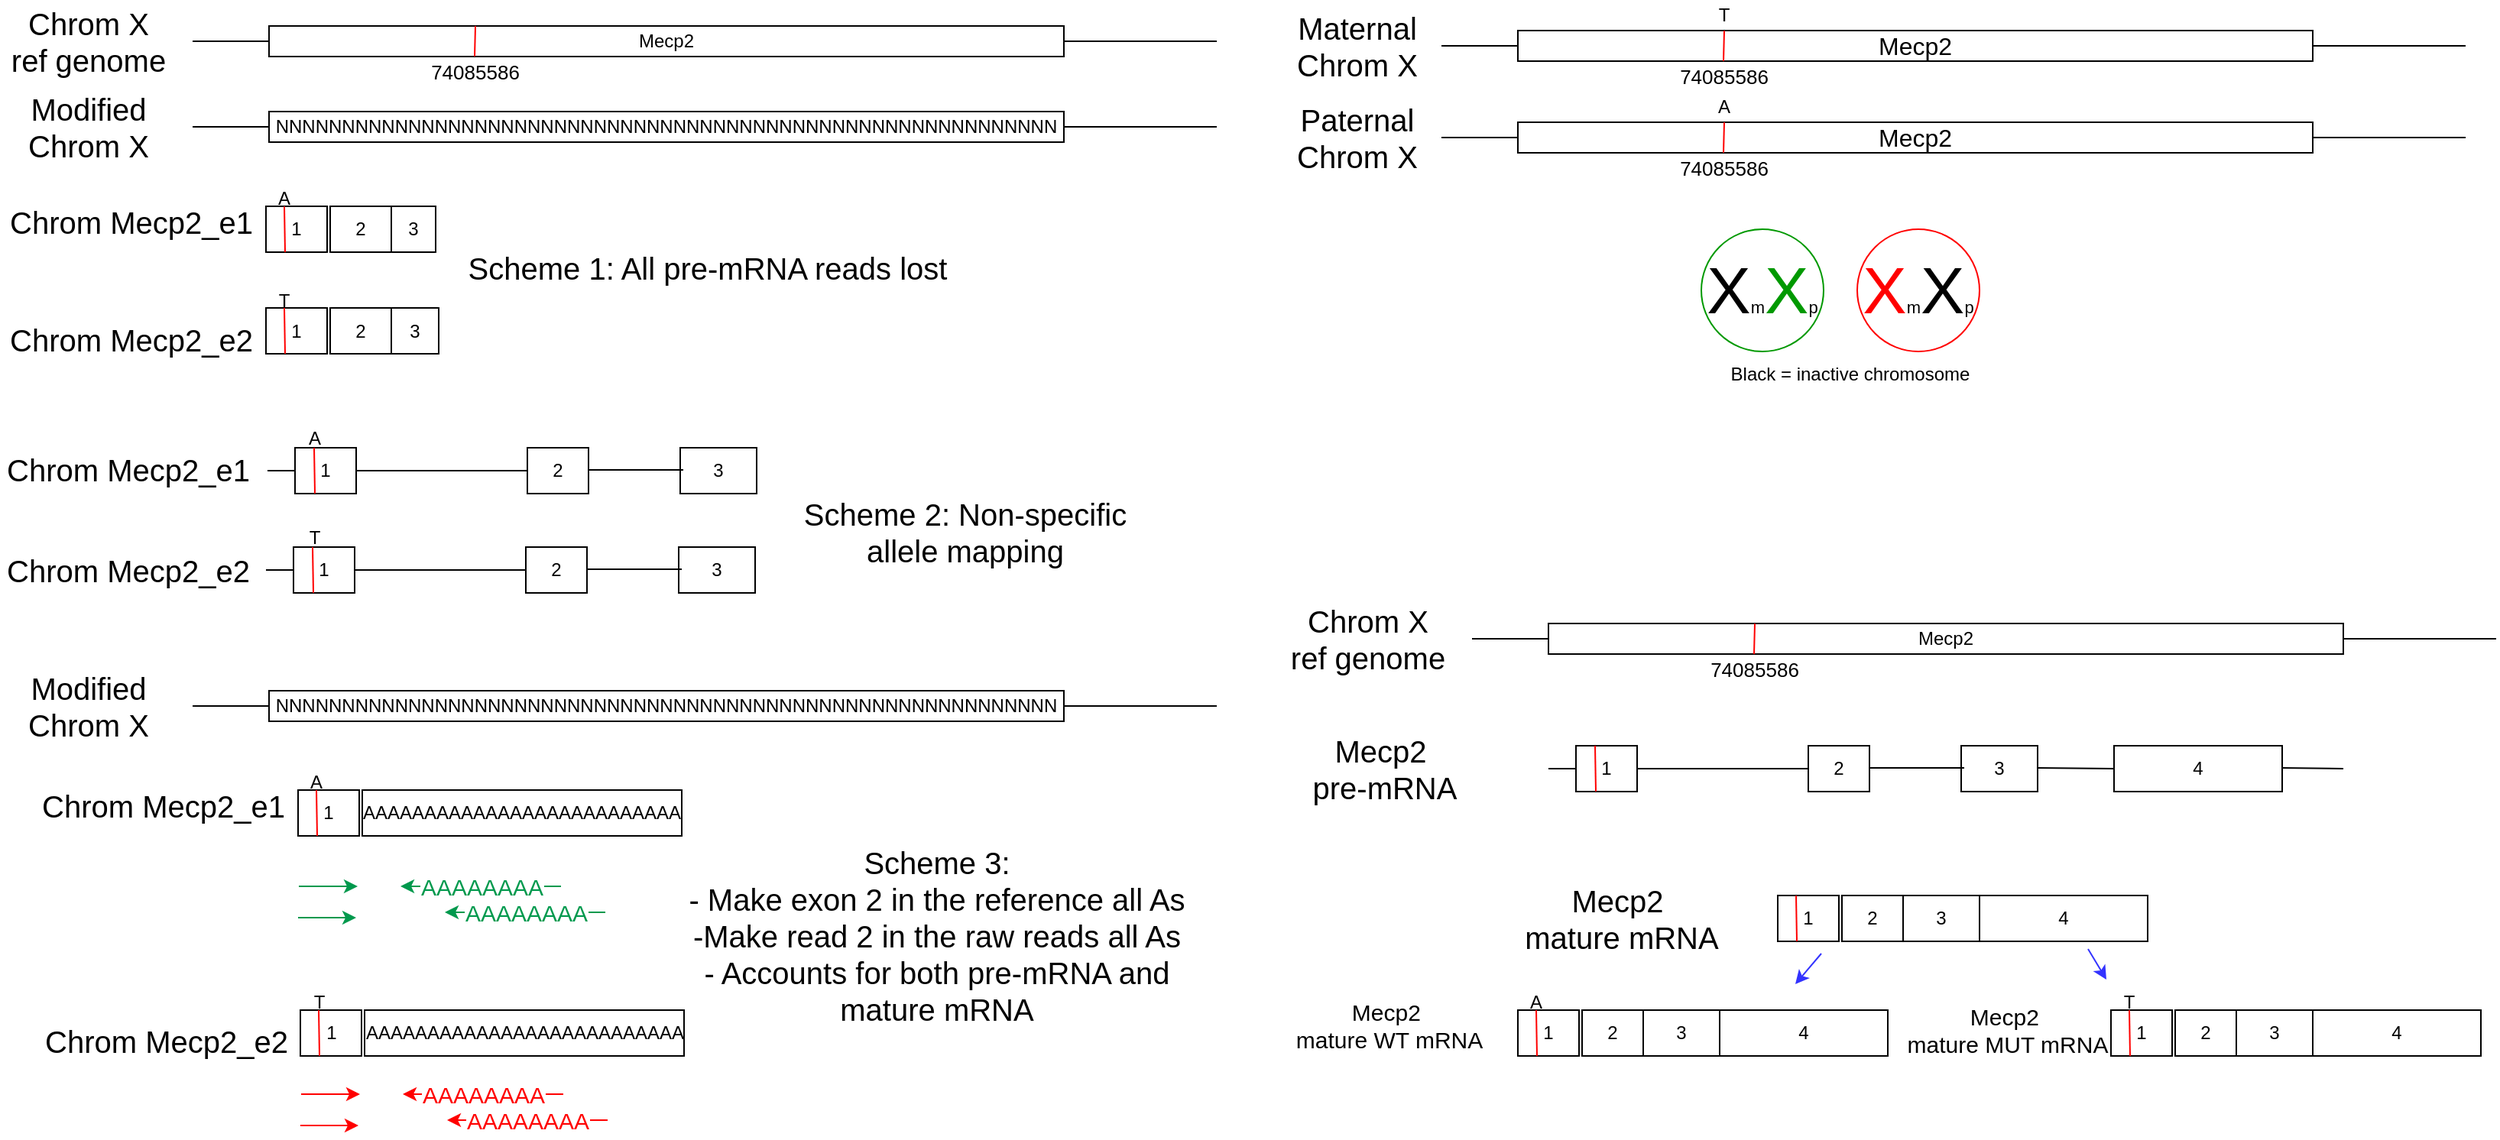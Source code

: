 <mxfile version="14.9.2" type="github"><diagram id="Anf3gy1kWT94jytANxHj" name="Page-1"><mxGraphModel dx="1983" dy="656" grid="0" gridSize="10" guides="1" tooltips="1" connect="1" arrows="1" fold="1" page="1" pageScale="1" pageWidth="850" pageHeight="1100" background="#FFFFFF" math="0" shadow="0"><root><mxCell id="0"/><mxCell id="1" parent="0"/><mxCell id="pddGKBy2X-oop-mr4nEo-1" value="" style="endArrow=none;html=1;" parent="1" edge="1"><mxGeometry width="50" height="50" relative="1" as="geometry"><mxPoint x="140" y="438" as="sourcePoint"/><mxPoint x="810" y="438" as="targetPoint"/></mxGeometry></mxCell><mxCell id="pddGKBy2X-oop-mr4nEo-6" style="edgeStyle=orthogonalEdgeStyle;rounded=0;orthogonalLoop=1;jettySize=auto;html=1;" parent="1" edge="1"><mxGeometry relative="1" as="geometry"><mxPoint x="330" y="438" as="targetPoint"/><mxPoint x="340" y="438" as="sourcePoint"/></mxGeometry></mxCell><mxCell id="pddGKBy2X-oop-mr4nEo-2" value="Mecp2" style="rounded=0;whiteSpace=wrap;html=1;" parent="1" vertex="1"><mxGeometry x="190" y="428" width="520" height="20" as="geometry"/></mxCell><mxCell id="pddGKBy2X-oop-mr4nEo-3" value="Chrom X &lt;br style=&quot;font-size: 20px;&quot;&gt;ref genome" style="text;html=1;strokeColor=none;fillColor=none;align=center;verticalAlign=middle;whiteSpace=wrap;rounded=0;fontSize=20;" parent="1" vertex="1"><mxGeometry x="14" y="428" width="116" height="20" as="geometry"/></mxCell><mxCell id="pddGKBy2X-oop-mr4nEo-8" value="&lt;span style=&quot;font-family: &amp;#34;arial&amp;#34; , &amp;#34;helvetica&amp;#34; , &amp;#34;clean&amp;#34; , sans-serif ; font-size: 13px ; text-align: left ; background-color: rgb(255 , 255 , 255)&quot;&gt;74085586&lt;/span&gt;" style="text;html=1;strokeColor=none;fillColor=none;align=center;verticalAlign=middle;whiteSpace=wrap;rounded=0;" parent="1" vertex="1"><mxGeometry x="290" y="448" width="70" height="20" as="geometry"/></mxCell><mxCell id="pddGKBy2X-oop-mr4nEo-9" value="1" style="rounded=0;whiteSpace=wrap;html=1;" parent="1" vertex="1"><mxGeometry x="208" y="508" width="40" height="30" as="geometry"/></mxCell><mxCell id="pddGKBy2X-oop-mr4nEo-10" value="2" style="rounded=0;whiteSpace=wrap;html=1;" parent="1" vertex="1"><mxGeometry x="360" y="508" width="40" height="30" as="geometry"/></mxCell><mxCell id="pddGKBy2X-oop-mr4nEo-11" value="3" style="rounded=0;whiteSpace=wrap;html=1;" parent="1" vertex="1"><mxGeometry x="460" y="508" width="50" height="30" as="geometry"/></mxCell><mxCell id="pddGKBy2X-oop-mr4nEo-12" value="4" style="rounded=0;whiteSpace=wrap;html=1;" parent="1" vertex="1"><mxGeometry x="560" y="508" width="110" height="30" as="geometry"/></mxCell><mxCell id="pddGKBy2X-oop-mr4nEo-13" value="" style="endArrow=none;html=1;entryX=0;entryY=0.5;entryDx=0;entryDy=0;" parent="1" target="pddGKBy2X-oop-mr4nEo-9" edge="1"><mxGeometry width="50" height="50" relative="1" as="geometry"><mxPoint x="190" y="523" as="sourcePoint"/><mxPoint x="220" y="488" as="targetPoint"/></mxGeometry></mxCell><mxCell id="pddGKBy2X-oop-mr4nEo-14" value="" style="endArrow=none;html=1;entryX=0;entryY=0.5;entryDx=0;entryDy=0;exitX=1;exitY=0.5;exitDx=0;exitDy=0;" parent="1" source="pddGKBy2X-oop-mr4nEo-9" target="pddGKBy2X-oop-mr4nEo-10" edge="1"><mxGeometry width="50" height="50" relative="1" as="geometry"><mxPoint x="200" y="578" as="sourcePoint"/><mxPoint x="218" y="533" as="targetPoint"/><Array as="points"><mxPoint x="310" y="523"/></Array></mxGeometry></mxCell><mxCell id="pddGKBy2X-oop-mr4nEo-15" value="" style="endArrow=none;html=1;exitX=1;exitY=0.5;exitDx=0;exitDy=0;" parent="1" edge="1"><mxGeometry width="50" height="50" relative="1" as="geometry"><mxPoint x="400" y="522.5" as="sourcePoint"/><mxPoint x="462" y="523" as="targetPoint"/><Array as="points"><mxPoint x="462" y="522.5"/></Array></mxGeometry></mxCell><mxCell id="pddGKBy2X-oop-mr4nEo-16" value="" style="endArrow=none;html=1;exitX=1;exitY=0.5;exitDx=0;exitDy=0;" parent="1" edge="1"><mxGeometry width="50" height="50" relative="1" as="geometry"><mxPoint x="510" y="522.5" as="sourcePoint"/><mxPoint x="560" y="523" as="targetPoint"/><Array as="points"/></mxGeometry></mxCell><mxCell id="pddGKBy2X-oop-mr4nEo-17" value="" style="endArrow=none;html=1;exitX=1;exitY=0.5;exitDx=0;exitDy=0;" parent="1" edge="1"><mxGeometry width="50" height="50" relative="1" as="geometry"><mxPoint x="670" y="522.5" as="sourcePoint"/><mxPoint x="710" y="523" as="targetPoint"/><Array as="points"/></mxGeometry></mxCell><mxCell id="pddGKBy2X-oop-mr4nEo-18" value="Mecp2&amp;nbsp;&lt;br style=&quot;font-size: 20px;&quot;&gt;pre-mRNA" style="text;html=1;strokeColor=none;fillColor=none;align=center;verticalAlign=middle;whiteSpace=wrap;rounded=0;fontSize=20;" parent="1" vertex="1"><mxGeometry x="15" y="513" width="136" height="20" as="geometry"/></mxCell><mxCell id="pddGKBy2X-oop-mr4nEo-19" value="1" style="rounded=0;whiteSpace=wrap;html=1;" parent="1" vertex="1"><mxGeometry x="340" y="606" width="40" height="30" as="geometry"/></mxCell><mxCell id="pddGKBy2X-oop-mr4nEo-20" value="2" style="rounded=0;whiteSpace=wrap;html=1;" parent="1" vertex="1"><mxGeometry x="382" y="606" width="40" height="30" as="geometry"/></mxCell><mxCell id="pddGKBy2X-oop-mr4nEo-21" value="3" style="rounded=0;whiteSpace=wrap;html=1;" parent="1" vertex="1"><mxGeometry x="422" y="606" width="50" height="30" as="geometry"/></mxCell><mxCell id="pddGKBy2X-oop-mr4nEo-22" value="4" style="rounded=0;whiteSpace=wrap;html=1;" parent="1" vertex="1"><mxGeometry x="472" y="606" width="110" height="30" as="geometry"/></mxCell><mxCell id="pddGKBy2X-oop-mr4nEo-23" value="Mecp2&amp;nbsp;&lt;br style=&quot;font-size: 20px;&quot;&gt;mature mRNA" style="text;html=1;strokeColor=none;fillColor=none;align=center;verticalAlign=middle;whiteSpace=wrap;rounded=0;fontSize=20;" parent="1" vertex="1"><mxGeometry x="154" y="611" width="168" height="20" as="geometry"/></mxCell><mxCell id="pddGKBy2X-oop-mr4nEo-24" value="1" style="rounded=0;whiteSpace=wrap;html=1;" parent="1" vertex="1"><mxGeometry x="170" y="681" width="40" height="30" as="geometry"/></mxCell><mxCell id="pddGKBy2X-oop-mr4nEo-25" value="2" style="rounded=0;whiteSpace=wrap;html=1;" parent="1" vertex="1"><mxGeometry x="212" y="681" width="40" height="30" as="geometry"/></mxCell><mxCell id="pddGKBy2X-oop-mr4nEo-26" value="3" style="rounded=0;whiteSpace=wrap;html=1;" parent="1" vertex="1"><mxGeometry x="252" y="681" width="50" height="30" as="geometry"/></mxCell><mxCell id="pddGKBy2X-oop-mr4nEo-27" value="4" style="rounded=0;whiteSpace=wrap;html=1;" parent="1" vertex="1"><mxGeometry x="302" y="681" width="110" height="30" as="geometry"/></mxCell><mxCell id="pddGKBy2X-oop-mr4nEo-28" value="1" style="rounded=0;whiteSpace=wrap;html=1;" parent="1" vertex="1"><mxGeometry x="558" y="681" width="40" height="30" as="geometry"/></mxCell><mxCell id="pddGKBy2X-oop-mr4nEo-29" value="2" style="rounded=0;whiteSpace=wrap;html=1;" parent="1" vertex="1"><mxGeometry x="600" y="681" width="40" height="30" as="geometry"/></mxCell><mxCell id="pddGKBy2X-oop-mr4nEo-30" value="3" style="rounded=0;whiteSpace=wrap;html=1;" parent="1" vertex="1"><mxGeometry x="640" y="681" width="50" height="30" as="geometry"/></mxCell><mxCell id="pddGKBy2X-oop-mr4nEo-31" value="4" style="rounded=0;whiteSpace=wrap;html=1;" parent="1" vertex="1"><mxGeometry x="690" y="681" width="110" height="30" as="geometry"/></mxCell><mxCell id="pddGKBy2X-oop-mr4nEo-32" value="Mecp2&amp;nbsp;&lt;br style=&quot;font-size: 15px;&quot;&gt;mature WT mRNA" style="text;html=1;strokeColor=none;fillColor=none;align=center;verticalAlign=middle;whiteSpace=wrap;rounded=0;fontSize=15;" parent="1" vertex="1"><mxGeometry x="-10" y="681" width="192" height="20" as="geometry"/></mxCell><mxCell id="pddGKBy2X-oop-mr4nEo-33" value="Mecp2&amp;nbsp;&lt;br style=&quot;font-size: 15px;&quot;&gt;mature MUT mRNA" style="text;html=1;strokeColor=none;fillColor=none;align=center;verticalAlign=middle;whiteSpace=wrap;rounded=0;fontSize=15;" parent="1" vertex="1"><mxGeometry x="400" y="684" width="181" height="20" as="geometry"/></mxCell><mxCell id="pddGKBy2X-oop-mr4nEo-34" value="" style="endArrow=none;html=1;strokeColor=#FF0000;" parent="1" edge="1"><mxGeometry width="50" height="50" relative="1" as="geometry"><mxPoint x="324.5" y="448" as="sourcePoint"/><mxPoint x="325" y="428" as="targetPoint"/></mxGeometry></mxCell><mxCell id="pddGKBy2X-oop-mr4nEo-35" value="" style="endArrow=none;html=1;strokeColor=#FF0000;" parent="1" edge="1"><mxGeometry width="50" height="50" relative="1" as="geometry"><mxPoint x="221" y="538" as="sourcePoint"/><mxPoint x="220.5" y="508" as="targetPoint"/></mxGeometry></mxCell><mxCell id="pddGKBy2X-oop-mr4nEo-36" value="" style="endArrow=none;html=1;strokeColor=#FF0000;" parent="1" edge="1"><mxGeometry width="50" height="50" relative="1" as="geometry"><mxPoint x="352.5" y="636" as="sourcePoint"/><mxPoint x="352" y="606" as="targetPoint"/></mxGeometry></mxCell><mxCell id="pddGKBy2X-oop-mr4nEo-37" value="" style="endArrow=none;html=1;strokeColor=#FF0000;" parent="1" edge="1"><mxGeometry width="50" height="50" relative="1" as="geometry"><mxPoint x="182.5" y="711" as="sourcePoint"/><mxPoint x="182" y="681" as="targetPoint"/></mxGeometry></mxCell><mxCell id="pddGKBy2X-oop-mr4nEo-38" value="" style="endArrow=none;html=1;strokeColor=#FF0000;" parent="1" edge="1"><mxGeometry width="50" height="50" relative="1" as="geometry"><mxPoint x="570.5" y="711" as="sourcePoint"/><mxPoint x="570" y="681" as="targetPoint"/></mxGeometry></mxCell><mxCell id="pddGKBy2X-oop-mr4nEo-39" value="A" style="text;html=1;strokeColor=none;fillColor=none;align=center;verticalAlign=middle;whiteSpace=wrap;rounded=0;" parent="1" vertex="1"><mxGeometry x="162" y="666" width="40" height="20" as="geometry"/></mxCell><mxCell id="pddGKBy2X-oop-mr4nEo-41" value="T" style="text;html=1;strokeColor=none;fillColor=none;align=center;verticalAlign=middle;whiteSpace=wrap;rounded=0;" parent="1" vertex="1"><mxGeometry x="550" y="666" width="40" height="20" as="geometry"/></mxCell><mxCell id="pddGKBy2X-oop-mr4nEo-45" value="" style="endArrow=classic;html=1;strokeColor=#3333FF;" parent="1" edge="1"><mxGeometry width="50" height="50" relative="1" as="geometry"><mxPoint x="543" y="641" as="sourcePoint"/><mxPoint x="555" y="661" as="targetPoint"/></mxGeometry></mxCell><mxCell id="pddGKBy2X-oop-mr4nEo-46" value="" style="endArrow=classic;html=1;strokeColor=#3333FF;" parent="1" edge="1"><mxGeometry width="50" height="50" relative="1" as="geometry"><mxPoint x="368.5" y="644" as="sourcePoint"/><mxPoint x="351.5" y="664" as="targetPoint"/></mxGeometry></mxCell><mxCell id="pddGKBy2X-oop-mr4nEo-47" value="" style="endArrow=none;html=1;" parent="1" edge="1"><mxGeometry width="50" height="50" relative="1" as="geometry"><mxPoint x="120" y="50" as="sourcePoint"/><mxPoint x="790" y="50" as="targetPoint"/></mxGeometry></mxCell><mxCell id="pddGKBy2X-oop-mr4nEo-48" style="edgeStyle=orthogonalEdgeStyle;rounded=0;orthogonalLoop=1;jettySize=auto;html=1;" parent="1" edge="1"><mxGeometry relative="1" as="geometry"><mxPoint x="310" y="50" as="targetPoint"/><mxPoint x="320" y="50" as="sourcePoint"/></mxGeometry></mxCell><mxCell id="pddGKBy2X-oop-mr4nEo-49" value="&lt;font style=&quot;font-size: 16px&quot;&gt;Mecp2&lt;/font&gt;" style="rounded=0;whiteSpace=wrap;html=1;" parent="1" vertex="1"><mxGeometry x="170" y="40" width="520" height="20" as="geometry"/></mxCell><mxCell id="pddGKBy2X-oop-mr4nEo-52" value="&lt;span style=&quot;font-family: &amp;#34;arial&amp;#34; , &amp;#34;helvetica&amp;#34; , &amp;#34;clean&amp;#34; , sans-serif ; font-size: 13px ; text-align: left ; background-color: rgb(255 , 255 , 255)&quot;&gt;74085586&lt;/span&gt;" style="text;html=1;strokeColor=none;fillColor=none;align=center;verticalAlign=middle;whiteSpace=wrap;rounded=0;" parent="1" vertex="1"><mxGeometry x="270" y="60" width="70" height="20" as="geometry"/></mxCell><mxCell id="pddGKBy2X-oop-mr4nEo-53" value="" style="endArrow=none;html=1;strokeColor=#FF0000;" parent="1" edge="1"><mxGeometry width="50" height="50" relative="1" as="geometry"><mxPoint x="304.5" y="60" as="sourcePoint"/><mxPoint x="305" y="40" as="targetPoint"/></mxGeometry></mxCell><mxCell id="pddGKBy2X-oop-mr4nEo-54" value="" style="endArrow=none;html=1;" parent="1" edge="1"><mxGeometry width="50" height="50" relative="1" as="geometry"><mxPoint x="120" y="110" as="sourcePoint"/><mxPoint x="790" y="110" as="targetPoint"/></mxGeometry></mxCell><mxCell id="pddGKBy2X-oop-mr4nEo-55" style="edgeStyle=orthogonalEdgeStyle;rounded=0;orthogonalLoop=1;jettySize=auto;html=1;" parent="1" edge="1"><mxGeometry relative="1" as="geometry"><mxPoint x="310" y="110" as="targetPoint"/><mxPoint x="320" y="110" as="sourcePoint"/></mxGeometry></mxCell><mxCell id="pddGKBy2X-oop-mr4nEo-56" value="&lt;font style=&quot;font-size: 16px&quot;&gt;Mecp2&lt;/font&gt;" style="rounded=0;whiteSpace=wrap;html=1;" parent="1" vertex="1"><mxGeometry x="170" y="100" width="520" height="20" as="geometry"/></mxCell><mxCell id="pddGKBy2X-oop-mr4nEo-59" value="&lt;span style=&quot;font-family: &amp;#34;arial&amp;#34; , &amp;#34;helvetica&amp;#34; , &amp;#34;clean&amp;#34; , sans-serif ; font-size: 13px ; text-align: left ; background-color: rgb(255 , 255 , 255)&quot;&gt;74085586&lt;/span&gt;" style="text;html=1;strokeColor=none;fillColor=none;align=center;verticalAlign=middle;whiteSpace=wrap;rounded=0;" parent="1" vertex="1"><mxGeometry x="270" y="120" width="70" height="20" as="geometry"/></mxCell><mxCell id="pddGKBy2X-oop-mr4nEo-60" value="" style="endArrow=none;html=1;strokeColor=#FF0000;" parent="1" edge="1"><mxGeometry width="50" height="50" relative="1" as="geometry"><mxPoint x="304.5" y="120" as="sourcePoint"/><mxPoint x="305" y="100" as="targetPoint"/></mxGeometry></mxCell><mxCell id="pddGKBy2X-oop-mr4nEo-61" value="Maternal&lt;br style=&quot;font-size: 20px;&quot;&gt;Chrom X " style="text;html=1;strokeColor=none;fillColor=none;align=center;verticalAlign=middle;whiteSpace=wrap;rounded=0;fontSize=20;" parent="1" vertex="1"><mxGeometry x="20" y="40" width="90" height="20" as="geometry"/></mxCell><mxCell id="pddGKBy2X-oop-mr4nEo-62" value="Paternal&lt;br style=&quot;font-size: 20px;&quot;&gt;Chrom X " style="text;html=1;strokeColor=none;fillColor=none;align=center;verticalAlign=middle;whiteSpace=wrap;rounded=0;fontSize=20;" parent="1" vertex="1"><mxGeometry x="20" y="100" width="90" height="20" as="geometry"/></mxCell><mxCell id="pddGKBy2X-oop-mr4nEo-63" value="A" style="text;html=1;strokeColor=none;fillColor=none;align=center;verticalAlign=middle;whiteSpace=wrap;rounded=0;" parent="1" vertex="1"><mxGeometry x="285" y="80" width="40" height="20" as="geometry"/></mxCell><mxCell id="pddGKBy2X-oop-mr4nEo-64" value="T" style="text;html=1;strokeColor=none;fillColor=none;align=center;verticalAlign=middle;whiteSpace=wrap;rounded=0;" parent="1" vertex="1"><mxGeometry x="285" y="20" width="40" height="20" as="geometry"/></mxCell><mxCell id="pddGKBy2X-oop-mr4nEo-65" value="&lt;font style=&quot;font-size: 43px&quot;&gt;X&lt;/font&gt;&lt;font style=&quot;font-size: 11px&quot;&gt;m&lt;/font&gt;&lt;font style=&quot;font-size: 43px&quot; color=&quot;#009900&quot;&gt;X&lt;/font&gt;&lt;font style=&quot;font-size: 11px&quot;&gt;p&lt;/font&gt;" style="ellipse;whiteSpace=wrap;html=1;aspect=fixed;strokeColor=#009900;" parent="1" vertex="1"><mxGeometry x="290" y="170" width="80" height="80" as="geometry"/></mxCell><mxCell id="pddGKBy2X-oop-mr4nEo-66" value="&lt;font style=&quot;font-size: 43px&quot; color=&quot;#ff0000&quot;&gt;X&lt;/font&gt;&lt;font style=&quot;font-size: 11px&quot;&gt;m&lt;/font&gt;&lt;font style=&quot;font-size: 43px&quot;&gt;X&lt;/font&gt;&lt;font style=&quot;font-size: 11px&quot;&gt;p&lt;/font&gt;" style="ellipse;whiteSpace=wrap;html=1;aspect=fixed;strokeColor=#FF0000;" parent="1" vertex="1"><mxGeometry x="392" y="170" width="80" height="80" as="geometry"/></mxCell><mxCell id="pddGKBy2X-oop-mr4nEo-67" value="Black = inactive chromosome" style="text;html=1;align=center;verticalAlign=middle;resizable=0;points=[];autosize=1;strokeColor=none;" parent="1" vertex="1"><mxGeometry x="302" y="255" width="170" height="20" as="geometry"/></mxCell><mxCell id="pddGKBy2X-oop-mr4nEo-72" value="" style="endArrow=none;html=1;" parent="1" edge="1"><mxGeometry width="50" height="50" relative="1" as="geometry"><mxPoint x="-697" y="47" as="sourcePoint"/><mxPoint x="-27" y="47" as="targetPoint"/></mxGeometry></mxCell><mxCell id="pddGKBy2X-oop-mr4nEo-73" style="edgeStyle=orthogonalEdgeStyle;rounded=0;orthogonalLoop=1;jettySize=auto;html=1;" parent="1" edge="1"><mxGeometry relative="1" as="geometry"><mxPoint x="-507" y="47" as="targetPoint"/><mxPoint x="-497" y="47" as="sourcePoint"/></mxGeometry></mxCell><mxCell id="pddGKBy2X-oop-mr4nEo-74" value="Mecp2" style="rounded=0;whiteSpace=wrap;html=1;" parent="1" vertex="1"><mxGeometry x="-647" y="37" width="520" height="20" as="geometry"/></mxCell><mxCell id="pddGKBy2X-oop-mr4nEo-75" value="Chrom X &lt;br style=&quot;font-size: 20px;&quot;&gt;ref genome" style="text;html=1;strokeColor=none;fillColor=none;align=center;verticalAlign=middle;whiteSpace=wrap;rounded=0;fontSize=20;" parent="1" vertex="1"><mxGeometry x="-823" y="37" width="116" height="20" as="geometry"/></mxCell><mxCell id="pddGKBy2X-oop-mr4nEo-76" value="&lt;span style=&quot;font-family: &amp;#34;arial&amp;#34; , &amp;#34;helvetica&amp;#34; , &amp;#34;clean&amp;#34; , sans-serif ; font-size: 13px ; text-align: left ; background-color: rgb(255 , 255 , 255)&quot;&gt;74085586&lt;/span&gt;" style="text;html=1;strokeColor=none;fillColor=none;align=center;verticalAlign=middle;whiteSpace=wrap;rounded=0;" parent="1" vertex="1"><mxGeometry x="-547" y="57" width="70" height="20" as="geometry"/></mxCell><mxCell id="pddGKBy2X-oop-mr4nEo-77" value="" style="endArrow=none;html=1;strokeColor=#FF0000;" parent="1" edge="1"><mxGeometry width="50" height="50" relative="1" as="geometry"><mxPoint x="-512.5" y="57" as="sourcePoint"/><mxPoint x="-512" y="37" as="targetPoint"/></mxGeometry></mxCell><mxCell id="pddGKBy2X-oop-mr4nEo-78" value="" style="endArrow=none;html=1;" parent="1" edge="1"><mxGeometry width="50" height="50" relative="1" as="geometry"><mxPoint x="-697" y="103" as="sourcePoint"/><mxPoint x="-27" y="103" as="targetPoint"/></mxGeometry></mxCell><mxCell id="pddGKBy2X-oop-mr4nEo-79" style="edgeStyle=orthogonalEdgeStyle;rounded=0;orthogonalLoop=1;jettySize=auto;html=1;" parent="1" edge="1"><mxGeometry relative="1" as="geometry"><mxPoint x="-507" y="103" as="targetPoint"/><mxPoint x="-497" y="103" as="sourcePoint"/><Array as="points"><mxPoint x="-497" y="103"/><mxPoint x="-497" y="103"/></Array></mxGeometry></mxCell><mxCell id="pddGKBy2X-oop-mr4nEo-80" value="NNNNNNNNNNNNNNNNNNNNNNNNNNNNNNNNNNNNNNNNNNNNNNNNNNNNNNNNNNN" style="rounded=0;whiteSpace=wrap;html=1;" parent="1" vertex="1"><mxGeometry x="-647" y="93" width="520" height="20" as="geometry"/></mxCell><mxCell id="pddGKBy2X-oop-mr4nEo-81" value="Modified Chrom X " style="text;html=1;strokeColor=none;fillColor=none;align=center;verticalAlign=middle;whiteSpace=wrap;rounded=0;fontSize=20;" parent="1" vertex="1"><mxGeometry x="-823" y="93" width="116" height="20" as="geometry"/></mxCell><mxCell id="pddGKBy2X-oop-mr4nEo-99" value="1" style="rounded=0;whiteSpace=wrap;html=1;" parent="1" vertex="1"><mxGeometry x="-649" y="155" width="40" height="30" as="geometry"/></mxCell><mxCell id="pddGKBy2X-oop-mr4nEo-100" value="2" style="rounded=0;whiteSpace=wrap;html=1;" parent="1" vertex="1"><mxGeometry x="-607" y="155" width="40" height="30" as="geometry"/></mxCell><mxCell id="pddGKBy2X-oop-mr4nEo-101" value="3" style="rounded=0;whiteSpace=wrap;html=1;" parent="1" vertex="1"><mxGeometry x="-567" y="155" width="29" height="30" as="geometry"/></mxCell><mxCell id="pddGKBy2X-oop-mr4nEo-103" value="1" style="rounded=0;whiteSpace=wrap;html=1;" parent="1" vertex="1"><mxGeometry x="-649" y="221.5" width="40" height="30" as="geometry"/></mxCell><mxCell id="pddGKBy2X-oop-mr4nEo-104" value="2" style="rounded=0;whiteSpace=wrap;html=1;" parent="1" vertex="1"><mxGeometry x="-607" y="221.5" width="40" height="30" as="geometry"/></mxCell><mxCell id="pddGKBy2X-oop-mr4nEo-105" value="3" style="rounded=0;whiteSpace=wrap;html=1;" parent="1" vertex="1"><mxGeometry x="-567" y="221.5" width="31" height="30" as="geometry"/></mxCell><mxCell id="pddGKBy2X-oop-mr4nEo-109" value="" style="endArrow=none;html=1;strokeColor=#FF0000;" parent="1" edge="1"><mxGeometry width="50" height="50" relative="1" as="geometry"><mxPoint x="-636.5" y="185" as="sourcePoint"/><mxPoint x="-637" y="155" as="targetPoint"/></mxGeometry></mxCell><mxCell id="pddGKBy2X-oop-mr4nEo-110" value="" style="endArrow=none;html=1;strokeColor=#FF0000;" parent="1" edge="1"><mxGeometry width="50" height="50" relative="1" as="geometry"><mxPoint x="-636.5" y="251.5" as="sourcePoint"/><mxPoint x="-637" y="221.5" as="targetPoint"/></mxGeometry></mxCell><mxCell id="pddGKBy2X-oop-mr4nEo-111" value="A" style="text;html=1;strokeColor=none;fillColor=none;align=center;verticalAlign=middle;whiteSpace=wrap;rounded=0;" parent="1" vertex="1"><mxGeometry x="-657" y="140" width="40" height="20" as="geometry"/></mxCell><mxCell id="pddGKBy2X-oop-mr4nEo-112" value="T" style="text;html=1;strokeColor=none;fillColor=none;align=center;verticalAlign=middle;whiteSpace=wrap;rounded=0;" parent="1" vertex="1"><mxGeometry x="-657" y="206.5" width="40" height="20" as="geometry"/></mxCell><mxCell id="pddGKBy2X-oop-mr4nEo-115" value="Chrom Mecp2_e1" style="text;html=1;strokeColor=none;fillColor=none;align=center;verticalAlign=middle;whiteSpace=wrap;rounded=0;fontSize=20;" parent="1" vertex="1"><mxGeometry x="-821" y="155" width="168" height="20" as="geometry"/></mxCell><mxCell id="pddGKBy2X-oop-mr4nEo-116" value="Chrom Mecp2_e2" style="text;html=1;strokeColor=none;fillColor=none;align=center;verticalAlign=middle;whiteSpace=wrap;rounded=0;fontSize=20;" parent="1" vertex="1"><mxGeometry x="-821" y="231.5" width="168" height="20" as="geometry"/></mxCell><mxCell id="pddGKBy2X-oop-mr4nEo-117" value="1" style="rounded=0;whiteSpace=wrap;html=1;" parent="1" vertex="1"><mxGeometry x="-630" y="313" width="40" height="30" as="geometry"/></mxCell><mxCell id="pddGKBy2X-oop-mr4nEo-118" value="2" style="rounded=0;whiteSpace=wrap;html=1;" parent="1" vertex="1"><mxGeometry x="-478" y="313" width="40" height="30" as="geometry"/></mxCell><mxCell id="pddGKBy2X-oop-mr4nEo-119" value="3" style="rounded=0;whiteSpace=wrap;html=1;" parent="1" vertex="1"><mxGeometry x="-378" y="313" width="50" height="30" as="geometry"/></mxCell><mxCell id="pddGKBy2X-oop-mr4nEo-121" value="" style="endArrow=none;html=1;entryX=0;entryY=0.5;entryDx=0;entryDy=0;" parent="1" target="pddGKBy2X-oop-mr4nEo-117" edge="1"><mxGeometry width="50" height="50" relative="1" as="geometry"><mxPoint x="-648" y="328" as="sourcePoint"/><mxPoint x="-618" y="293" as="targetPoint"/></mxGeometry></mxCell><mxCell id="pddGKBy2X-oop-mr4nEo-122" value="" style="endArrow=none;html=1;entryX=0;entryY=0.5;entryDx=0;entryDy=0;exitX=1;exitY=0.5;exitDx=0;exitDy=0;" parent="1" source="pddGKBy2X-oop-mr4nEo-117" target="pddGKBy2X-oop-mr4nEo-118" edge="1"><mxGeometry width="50" height="50" relative="1" as="geometry"><mxPoint x="-638" y="383" as="sourcePoint"/><mxPoint x="-620" y="338" as="targetPoint"/><Array as="points"><mxPoint x="-528" y="328"/></Array></mxGeometry></mxCell><mxCell id="pddGKBy2X-oop-mr4nEo-123" value="" style="endArrow=none;html=1;exitX=1;exitY=0.5;exitDx=0;exitDy=0;" parent="1" edge="1"><mxGeometry width="50" height="50" relative="1" as="geometry"><mxPoint x="-438" y="327.5" as="sourcePoint"/><mxPoint x="-376" y="328" as="targetPoint"/><Array as="points"><mxPoint x="-376" y="327.5"/></Array></mxGeometry></mxCell><mxCell id="pddGKBy2X-oop-mr4nEo-126" value="" style="endArrow=none;html=1;strokeColor=#FF0000;" parent="1" edge="1"><mxGeometry width="50" height="50" relative="1" as="geometry"><mxPoint x="-617" y="343" as="sourcePoint"/><mxPoint x="-617.5" y="313" as="targetPoint"/></mxGeometry></mxCell><mxCell id="pddGKBy2X-oop-mr4nEo-127" value="1" style="rounded=0;whiteSpace=wrap;html=1;" parent="1" vertex="1"><mxGeometry x="-631" y="378" width="40" height="30" as="geometry"/></mxCell><mxCell id="pddGKBy2X-oop-mr4nEo-128" value="2" style="rounded=0;whiteSpace=wrap;html=1;" parent="1" vertex="1"><mxGeometry x="-479" y="378" width="40" height="30" as="geometry"/></mxCell><mxCell id="pddGKBy2X-oop-mr4nEo-129" value="3" style="rounded=0;whiteSpace=wrap;html=1;" parent="1" vertex="1"><mxGeometry x="-379" y="378" width="50" height="30" as="geometry"/></mxCell><mxCell id="pddGKBy2X-oop-mr4nEo-131" value="" style="endArrow=none;html=1;entryX=0;entryY=0.5;entryDx=0;entryDy=0;" parent="1" target="pddGKBy2X-oop-mr4nEo-127" edge="1"><mxGeometry width="50" height="50" relative="1" as="geometry"><mxPoint x="-649" y="393" as="sourcePoint"/><mxPoint x="-619" y="358" as="targetPoint"/></mxGeometry></mxCell><mxCell id="pddGKBy2X-oop-mr4nEo-132" value="" style="endArrow=none;html=1;entryX=0;entryY=0.5;entryDx=0;entryDy=0;exitX=1;exitY=0.5;exitDx=0;exitDy=0;" parent="1" source="pddGKBy2X-oop-mr4nEo-127" target="pddGKBy2X-oop-mr4nEo-128" edge="1"><mxGeometry width="50" height="50" relative="1" as="geometry"><mxPoint x="-639" y="448" as="sourcePoint"/><mxPoint x="-621" y="403" as="targetPoint"/><Array as="points"><mxPoint x="-529" y="393"/></Array></mxGeometry></mxCell><mxCell id="pddGKBy2X-oop-mr4nEo-133" value="" style="endArrow=none;html=1;exitX=1;exitY=0.5;exitDx=0;exitDy=0;" parent="1" edge="1"><mxGeometry width="50" height="50" relative="1" as="geometry"><mxPoint x="-439" y="392.5" as="sourcePoint"/><mxPoint x="-377" y="393" as="targetPoint"/><Array as="points"><mxPoint x="-377" y="392.5"/></Array></mxGeometry></mxCell><mxCell id="pddGKBy2X-oop-mr4nEo-136" value="" style="endArrow=none;html=1;strokeColor=#FF0000;" parent="1" edge="1"><mxGeometry width="50" height="50" relative="1" as="geometry"><mxPoint x="-618" y="408" as="sourcePoint"/><mxPoint x="-618.5" y="378" as="targetPoint"/></mxGeometry></mxCell><mxCell id="pddGKBy2X-oop-mr4nEo-137" value="Scheme 1: All pre-mRNA reads lost" style="text;html=1;strokeColor=none;fillColor=none;align=center;verticalAlign=middle;whiteSpace=wrap;rounded=0;fontSize=20;" parent="1" vertex="1"><mxGeometry x="-525" y="184.5" width="330" height="20" as="geometry"/></mxCell><mxCell id="pddGKBy2X-oop-mr4nEo-138" value="A" style="text;html=1;strokeColor=none;fillColor=none;align=center;verticalAlign=middle;whiteSpace=wrap;rounded=0;" parent="1" vertex="1"><mxGeometry x="-637" y="297" width="40" height="20" as="geometry"/></mxCell><mxCell id="pddGKBy2X-oop-mr4nEo-139" value="T" style="text;html=1;strokeColor=none;fillColor=none;align=center;verticalAlign=middle;whiteSpace=wrap;rounded=0;" parent="1" vertex="1"><mxGeometry x="-637" y="362" width="40" height="20" as="geometry"/></mxCell><mxCell id="pddGKBy2X-oop-mr4nEo-140" value="Chrom Mecp2_e1" style="text;html=1;strokeColor=none;fillColor=none;align=center;verticalAlign=middle;whiteSpace=wrap;rounded=0;fontSize=20;" parent="1" vertex="1"><mxGeometry x="-823" y="317" width="168" height="20" as="geometry"/></mxCell><mxCell id="pddGKBy2X-oop-mr4nEo-141" value="Chrom Mecp2_e2" style="text;html=1;strokeColor=none;fillColor=none;align=center;verticalAlign=middle;whiteSpace=wrap;rounded=0;fontSize=20;" parent="1" vertex="1"><mxGeometry x="-823" y="383" width="168" height="20" as="geometry"/></mxCell><mxCell id="pddGKBy2X-oop-mr4nEo-142" value="Scheme 2: Non-specific allele mapping" style="text;html=1;strokeColor=none;fillColor=none;align=center;verticalAlign=middle;whiteSpace=wrap;rounded=0;fontSize=20;" parent="1" vertex="1"><mxGeometry x="-301" y="358" width="219" height="20" as="geometry"/></mxCell><mxCell id="pddGKBy2X-oop-mr4nEo-145" value="" style="endArrow=none;html=1;" parent="1" edge="1"><mxGeometry width="50" height="50" relative="1" as="geometry"><mxPoint x="-697" y="482" as="sourcePoint"/><mxPoint x="-27" y="482" as="targetPoint"/></mxGeometry></mxCell><mxCell id="pddGKBy2X-oop-mr4nEo-146" style="edgeStyle=orthogonalEdgeStyle;rounded=0;orthogonalLoop=1;jettySize=auto;html=1;" parent="1" edge="1"><mxGeometry relative="1" as="geometry"><mxPoint x="-507" y="482" as="targetPoint"/><mxPoint x="-497" y="482" as="sourcePoint"/><Array as="points"><mxPoint x="-497" y="482"/><mxPoint x="-497" y="482"/></Array></mxGeometry></mxCell><mxCell id="pddGKBy2X-oop-mr4nEo-147" value="NNNNNNNNNNNNNNNNNNNNNNNNNNNNNNNNNNNNNNNNNNNNNNNNNNNNNNNNNNN" style="rounded=0;whiteSpace=wrap;html=1;" parent="1" vertex="1"><mxGeometry x="-647" y="472" width="520" height="20" as="geometry"/></mxCell><mxCell id="pddGKBy2X-oop-mr4nEo-148" value="Modified Chrom X " style="text;html=1;strokeColor=none;fillColor=none;align=center;verticalAlign=middle;whiteSpace=wrap;rounded=0;fontSize=20;" parent="1" vertex="1"><mxGeometry x="-823" y="472" width="116" height="20" as="geometry"/></mxCell><mxCell id="pddGKBy2X-oop-mr4nEo-149" value="1" style="rounded=0;whiteSpace=wrap;html=1;" parent="1" vertex="1"><mxGeometry x="-628" y="537" width="40" height="30" as="geometry"/></mxCell><mxCell id="pddGKBy2X-oop-mr4nEo-150" value="AAAAAAAAAAAAAAAAAAAAAAAAAA" style="rounded=0;whiteSpace=wrap;html=1;" parent="1" vertex="1"><mxGeometry x="-586" y="537" width="209" height="30" as="geometry"/></mxCell><mxCell id="pddGKBy2X-oop-mr4nEo-152" value="1" style="rounded=0;whiteSpace=wrap;html=1;" parent="1" vertex="1"><mxGeometry x="-626.5" y="681" width="40" height="30" as="geometry"/></mxCell><mxCell id="pddGKBy2X-oop-mr4nEo-153" value="AAAAAAAAAAAAAAAAAAAAAAAAAA" style="rounded=0;whiteSpace=wrap;html=1;" parent="1" vertex="1"><mxGeometry x="-584.5" y="681" width="209" height="30" as="geometry"/></mxCell><mxCell id="pddGKBy2X-oop-mr4nEo-155" value="" style="endArrow=none;html=1;strokeColor=#FF0000;" parent="1" edge="1"><mxGeometry width="50" height="50" relative="1" as="geometry"><mxPoint x="-615.5" y="567" as="sourcePoint"/><mxPoint x="-616" y="537" as="targetPoint"/></mxGeometry></mxCell><mxCell id="pddGKBy2X-oop-mr4nEo-156" value="" style="endArrow=none;html=1;strokeColor=#FF0000;" parent="1" edge="1"><mxGeometry width="50" height="50" relative="1" as="geometry"><mxPoint x="-614" y="711" as="sourcePoint"/><mxPoint x="-614.5" y="681" as="targetPoint"/></mxGeometry></mxCell><mxCell id="pddGKBy2X-oop-mr4nEo-157" value="A" style="text;html=1;strokeColor=none;fillColor=none;align=center;verticalAlign=middle;whiteSpace=wrap;rounded=0;" parent="1" vertex="1"><mxGeometry x="-636" y="522" width="40" height="20" as="geometry"/></mxCell><mxCell id="pddGKBy2X-oop-mr4nEo-158" value="T" style="text;html=1;strokeColor=none;fillColor=none;align=center;verticalAlign=middle;whiteSpace=wrap;rounded=0;" parent="1" vertex="1"><mxGeometry x="-634.5" y="666" width="40" height="20" as="geometry"/></mxCell><mxCell id="pddGKBy2X-oop-mr4nEo-159" value="Chrom Mecp2_e1" style="text;html=1;strokeColor=none;fillColor=none;align=center;verticalAlign=middle;whiteSpace=wrap;rounded=0;fontSize=20;" parent="1" vertex="1"><mxGeometry x="-800" y="537" width="168" height="20" as="geometry"/></mxCell><mxCell id="pddGKBy2X-oop-mr4nEo-160" value="Chrom Mecp2_e2" style="text;html=1;strokeColor=none;fillColor=none;align=center;verticalAlign=middle;whiteSpace=wrap;rounded=0;fontSize=20;" parent="1" vertex="1"><mxGeometry x="-798.5" y="691" width="168" height="20" as="geometry"/></mxCell><mxCell id="pddGKBy2X-oop-mr4nEo-161" value="Scheme 3: &lt;br&gt;- Make exon 2 in the reference all As&lt;br&gt;-Make read 2 in the raw reads all As&lt;br&gt;- Accounts for both pre-mRNA and mature mRNA" style="text;html=1;strokeColor=none;fillColor=none;align=center;verticalAlign=middle;whiteSpace=wrap;rounded=0;fontSize=20;" parent="1" vertex="1"><mxGeometry x="-375.5" y="622" width="330" height="20" as="geometry"/></mxCell><mxCell id="pddGKBy2X-oop-mr4nEo-162" value="" style="endArrow=classic;html=1;fontSize=15;strokeColor=#00994D;" parent="1" edge="1"><mxGeometry width="50" height="50" relative="1" as="geometry"><mxPoint x="-627.5" y="600" as="sourcePoint"/><mxPoint x="-589" y="600" as="targetPoint"/></mxGeometry></mxCell><mxCell id="pddGKBy2X-oop-mr4nEo-163" value="" style="endArrow=classic;html=1;fontSize=15;strokeColor=#00994D;" parent="1" edge="1"><mxGeometry width="50" height="50" relative="1" as="geometry"><mxPoint x="-628" y="620.5" as="sourcePoint"/><mxPoint x="-590" y="620.5" as="targetPoint"/></mxGeometry></mxCell><mxCell id="pddGKBy2X-oop-mr4nEo-164" value="&lt;font color=&quot;#00994d&quot;&gt;AAAAAAAA&lt;/font&gt;" style="endArrow=classic;html=1;fontSize=15;strokeColor=#00994D;" parent="1" edge="1"><mxGeometry width="50" height="50" relative="1" as="geometry"><mxPoint x="-456" y="600" as="sourcePoint"/><mxPoint x="-561" y="600" as="targetPoint"/></mxGeometry></mxCell><mxCell id="pddGKBy2X-oop-mr4nEo-165" value="&lt;font color=&quot;#00994d&quot;&gt;AAAAAAAA&lt;/font&gt;" style="endArrow=classic;html=1;fontSize=15;strokeColor=#00994D;" parent="1" edge="1"><mxGeometry width="50" height="50" relative="1" as="geometry"><mxPoint x="-427" y="617" as="sourcePoint"/><mxPoint x="-532" y="617" as="targetPoint"/></mxGeometry></mxCell><mxCell id="pddGKBy2X-oop-mr4nEo-166" value="" style="endArrow=classic;html=1;fontSize=15;strokeColor=#FF0000;fontColor=#FF0000;" parent="1" edge="1"><mxGeometry width="50" height="50" relative="1" as="geometry"><mxPoint x="-626" y="736" as="sourcePoint"/><mxPoint x="-587.5" y="736" as="targetPoint"/></mxGeometry></mxCell><mxCell id="pddGKBy2X-oop-mr4nEo-167" value="" style="endArrow=classic;html=1;fontSize=15;strokeColor=#FF0000;fontColor=#FF0000;" parent="1" edge="1"><mxGeometry width="50" height="50" relative="1" as="geometry"><mxPoint x="-626.5" y="756.5" as="sourcePoint"/><mxPoint x="-588.5" y="756.5" as="targetPoint"/></mxGeometry></mxCell><mxCell id="pddGKBy2X-oop-mr4nEo-168" value="&lt;font&gt;AAAAAAAA&lt;/font&gt;" style="endArrow=classic;html=1;fontSize=15;strokeColor=#FF0000;fontColor=#FF0000;" parent="1" edge="1"><mxGeometry width="50" height="50" relative="1" as="geometry"><mxPoint x="-454.5" y="736" as="sourcePoint"/><mxPoint x="-559.5" y="736" as="targetPoint"/></mxGeometry></mxCell><mxCell id="pddGKBy2X-oop-mr4nEo-169" value="&lt;font&gt;AAAAAAAA&lt;/font&gt;" style="endArrow=classic;html=1;fontSize=15;strokeColor=#FF0000;fontColor=#FF0000;" parent="1" edge="1"><mxGeometry width="50" height="50" relative="1" as="geometry"><mxPoint x="-425.5" y="753" as="sourcePoint"/><mxPoint x="-530.5" y="753" as="targetPoint"/></mxGeometry></mxCell></root></mxGraphModel></diagram></mxfile>
